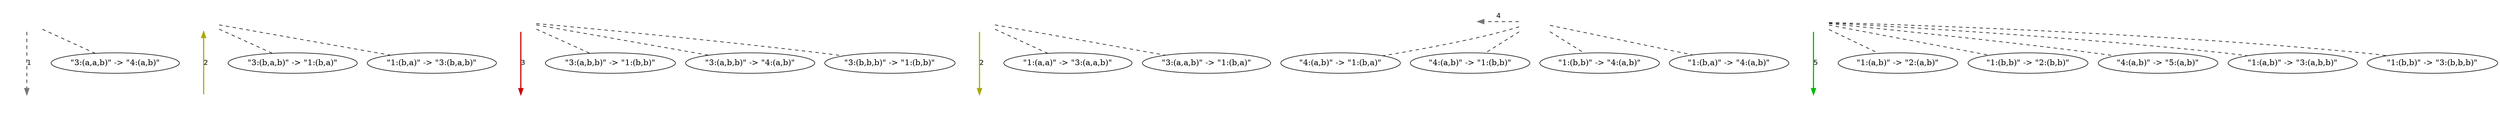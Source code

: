 
    digraph{
    rankdir=TB
    
        subgraph cluster_0 {
                    style=filled;
                    color=transparent;
                    node [shape = none, label = ""];
                    e0 -> e0_end [ penwidth=2, constraint=true, style=dashed, fontsize=12, fontname=Helvetica, color="#777777", pensize=5, minlen=2, label=1 ];
        };
n1 [ label="\"3:(a,a,b)\" -> \"4:(a,b)\""];
e0 -> n1 [dir=none, style=dashed];

        subgraph cluster_2 {
                    style=filled;
                    color=transparent;
                    node [shape = none, label = ""];
                    e2 -> e2_end [ penwidth=2, color="#AAAA00", fontsize=12, dir=back, fontname=Helvetica, pensize=5, minlen=2, label=2 ];
        };
n3 [ label="\"3:(b,a,b)\" -> \"1:(b,a)\""];
e2 -> n3 [dir=none, style=dashed];
n4 [ label="\"1:(b,a)\" -> \"3:(b,a,b)\""];
e2 -> n4 [dir=none, style=dashed];

        subgraph cluster_5 {
                    style=filled;
                    color=transparent;
                    node [shape = none, label = ""];
                    e5 -> e5_end [ penwidth=2, fontsize=12, fontname=Helvetica, color="#CC0000", pensize=5, minlen=2, label=3 ];
        };
n6 [ label="\"3:(a,b,b)\" -> \"1:(b,b)\""];
e5 -> n6 [dir=none, style=dashed];
n7 [ label="\"3:(a,b,b)\" -> \"4:(a,b)\""];
e5 -> n7 [dir=none, style=dashed];
n8 [ label="\"3:(b,b,b)\" -> \"1:(b,b)\""];
e5 -> n8 [dir=none, style=dashed];

        subgraph cluster_9 {
                    style=filled;
                    color=transparent;
                    node [shape = none, label = ""];
                    e9 -> e9_end [ penwidth=2, color="#AAAA00", fontsize=12, fontname=Helvetica, pensize=5, minlen=2, label=2 ];
        };
n10 [ label="\"1:(a,a)\" -> \"3:(a,a,b)\""];
e9 -> n10 [dir=none, style=dashed];
n11 [ label="\"3:(a,a,b)\" -> \"1:(b,a)\""];
e9 -> n11 [dir=none, style=dashed];

        subgraph cluster_12 {
                    style=filled;
                    color=transparent;
                    node [shape = none, label = ""];
                    e12 -> e12_end [ penwidth=2, constraint=false, style=dashed, fontsize=12, fontname=Helvetica, color="#777777", pensize=5, minlen=2, label=4 ];
        };
n13 [ label="\"4:(a,b)\" -> \"1:(b,a)\""];
e12 -> n13 [dir=none, style=dashed];
n14 [ label="\"4:(a,b)\" -> \"1:(b,b)\""];
e12 -> n14 [dir=none, style=dashed];
n15 [ label="\"1:(b,b)\" -> \"4:(a,b)\""];
e12 -> n15 [dir=none, style=dashed];
n16 [ label="\"1:(b,a)\" -> \"4:(a,b)\""];
e12 -> n16 [dir=none, style=dashed];

        subgraph cluster_17 {
                    style=filled;
                    color=transparent;
                    node [shape = none, label = ""];
                    e17 -> e17_end [ penwidth=2, fontsize=12, fontname=Helvetica, color="#00BB00", pensize=5, minlen=2, label=5 ];
        };
n18 [ label="\"1:(a,b)\" -> \"2:(a,b)\""];
e17 -> n18 [dir=none, style=dashed];
n19 [ label="\"1:(b,b)\" -> \"2:(b,b)\""];
e17 -> n19 [dir=none, style=dashed];
n20 [ label="\"4:(a,b)\" -> \"5:(a,b)\""];
e17 -> n20 [dir=none, style=dashed];
n21 [ label="\"1:(a,b)\" -> \"3:(a,b,b)\""];
e17 -> n21 [dir=none, style=dashed];
n22 [ label="\"1:(b,b)\" -> \"3:(b,b,b)\""];
e17 -> n22 [dir=none, style=dashed];

    }
            